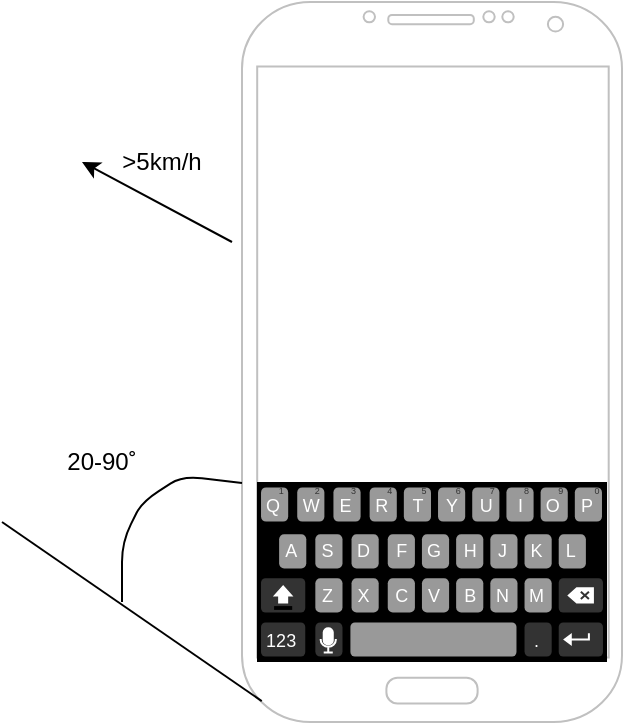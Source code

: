 <mxfile version="14.1.3" type="github">
  <diagram id="TP_KgOGqctB8blgeoTTj" name="Page-1">
    <mxGraphModel dx="1151" dy="741" grid="1" gridSize="10" guides="1" tooltips="1" connect="1" arrows="1" fold="1" page="1" pageScale="1" pageWidth="827" pageHeight="1169" math="0" shadow="0">
      <root>
        <mxCell id="0" />
        <mxCell id="1" parent="0" />
        <mxCell id="mCSkL7zsn4XKAd-oPTaS-9" value="" style="verticalLabelPosition=bottom;verticalAlign=top;html=1;shadow=0;dashed=0;strokeWidth=1;shape=mxgraph.android.phone2;strokeColor=#c0c0c0;" vertex="1" parent="1">
          <mxGeometry x="300" y="200" width="190" height="360" as="geometry" />
        </mxCell>
        <mxCell id="mCSkL7zsn4XKAd-oPTaS-10" value="" style="endArrow=none;html=1;exitX=0.052;exitY=0.971;exitDx=0;exitDy=0;exitPerimeter=0;" edge="1" parent="1" source="mCSkL7zsn4XKAd-oPTaS-9">
          <mxGeometry width="50" height="50" relative="1" as="geometry">
            <mxPoint x="210" y="530" as="sourcePoint" />
            <mxPoint x="180" y="460" as="targetPoint" />
          </mxGeometry>
        </mxCell>
        <mxCell id="mCSkL7zsn4XKAd-oPTaS-13" value="" style="endArrow=none;html=1;entryX=0;entryY=0.668;entryDx=0;entryDy=0;entryPerimeter=0;" edge="1" parent="1" target="mCSkL7zsn4XKAd-oPTaS-9">
          <mxGeometry width="50" height="50" relative="1" as="geometry">
            <mxPoint x="240" y="500" as="sourcePoint" />
            <mxPoint x="280" y="430" as="targetPoint" />
            <Array as="points">
              <mxPoint x="240" y="470" />
              <mxPoint x="250" y="450" />
              <mxPoint x="270" y="437" />
            </Array>
          </mxGeometry>
        </mxCell>
        <mxCell id="mCSkL7zsn4XKAd-oPTaS-14" value="20-90˚" style="text;html=1;strokeColor=none;fillColor=none;align=center;verticalAlign=middle;whiteSpace=wrap;rounded=0;" vertex="1" parent="1">
          <mxGeometry x="210" y="420" width="40" height="20" as="geometry" />
        </mxCell>
        <mxCell id="mCSkL7zsn4XKAd-oPTaS-16" value="" style="endArrow=classic;html=1;" edge="1" parent="1">
          <mxGeometry width="50" height="50" relative="1" as="geometry">
            <mxPoint x="295" y="320" as="sourcePoint" />
            <mxPoint x="220" y="280" as="targetPoint" />
          </mxGeometry>
        </mxCell>
        <mxCell id="mCSkL7zsn4XKAd-oPTaS-18" value="&amp;gt;5km/h" style="text;html=1;strokeColor=none;fillColor=none;align=center;verticalAlign=middle;whiteSpace=wrap;rounded=0;" vertex="1" parent="1">
          <mxGeometry x="240" y="270" width="40" height="20" as="geometry" />
        </mxCell>
        <mxCell id="mCSkL7zsn4XKAd-oPTaS-20" value="" style="verticalLabelPosition=bottom;verticalAlign=top;html=1;shadow=0;dashed=0;strokeWidth=1;shape=mxgraph.android.keyboard;" vertex="1" parent="1">
          <mxGeometry x="307.5" y="440" width="175" height="90" as="geometry" />
        </mxCell>
      </root>
    </mxGraphModel>
  </diagram>
</mxfile>
